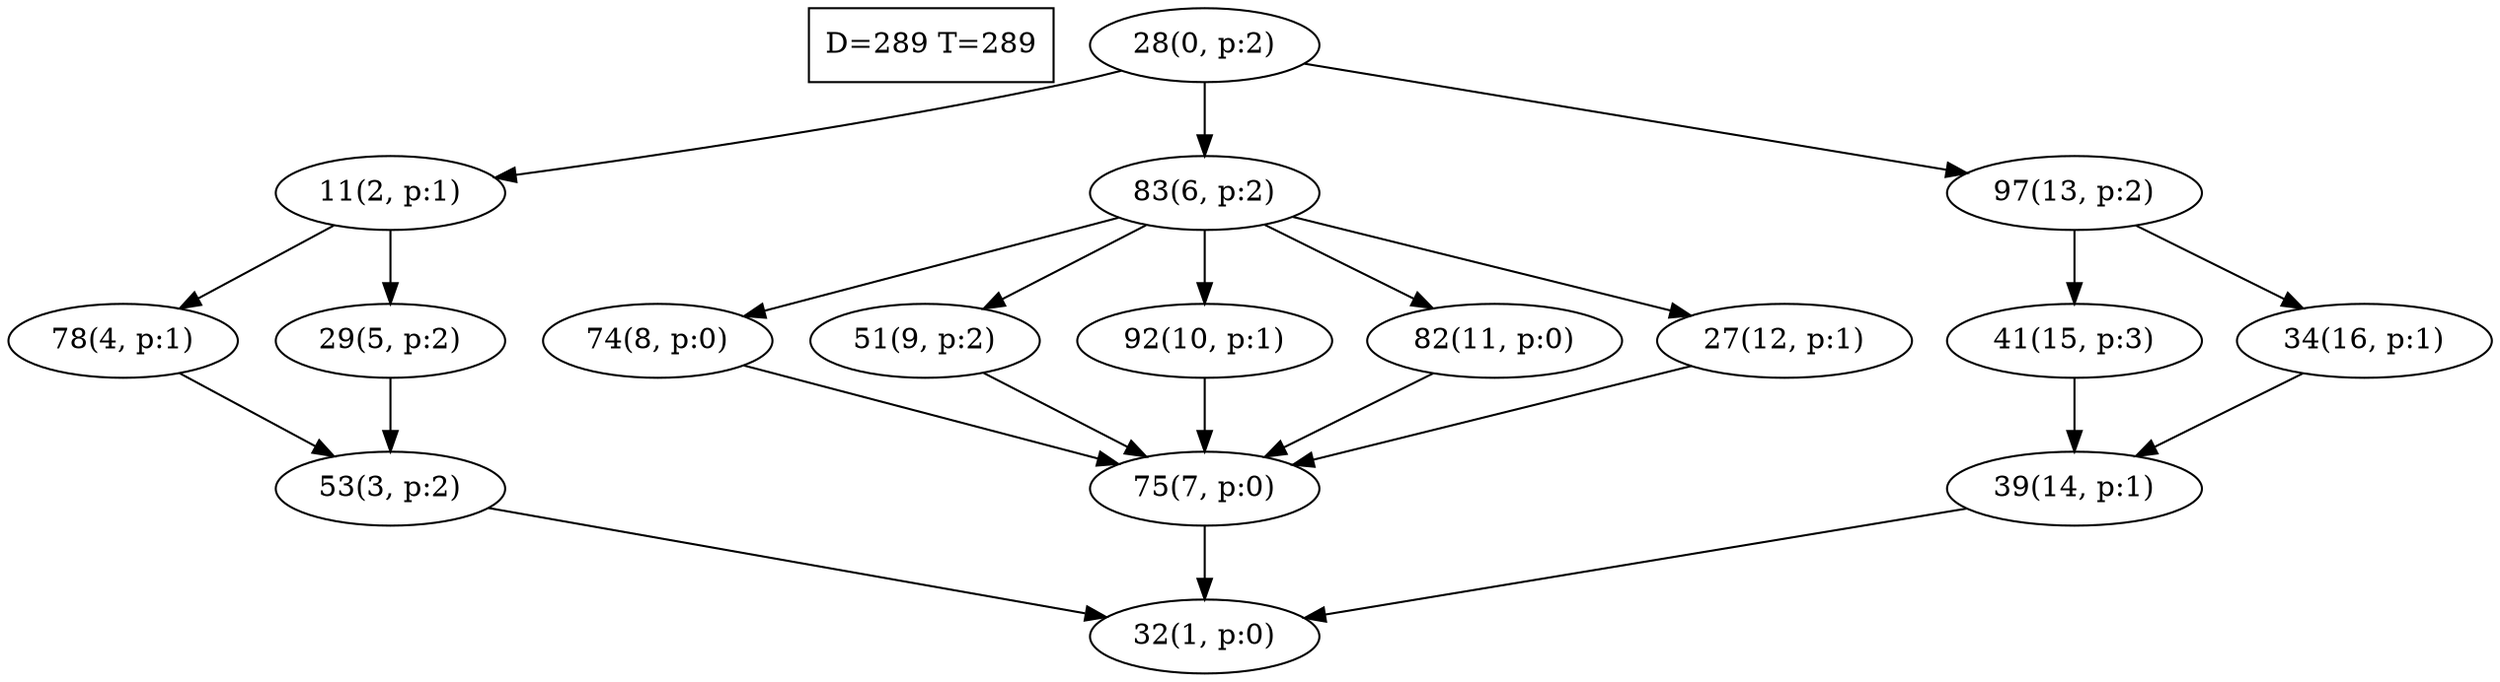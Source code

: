 digraph Task {
i [shape=box, label="D=289 T=289"]; 
0 [label="28(0, p:2)"];
1 [label="32(1, p:0)"];
2 [label="11(2, p:1)"];
3 [label="53(3, p:2)"];
4 [label="78(4, p:1)"];
5 [label="29(5, p:2)"];
6 [label="83(6, p:2)"];
7 [label="75(7, p:0)"];
8 [label="74(8, p:0)"];
9 [label="51(9, p:2)"];
10 [label="92(10, p:1)"];
11 [label="82(11, p:0)"];
12 [label="27(12, p:1)"];
13 [label="97(13, p:2)"];
14 [label="39(14, p:1)"];
15 [label="41(15, p:3)"];
16 [label="34(16, p:1)"];
0 -> 2;
0 -> 6;
0 -> 13;
2 -> 4;
2 -> 5;
3 -> 1;
4 -> 3;
5 -> 3;
6 -> 8;
6 -> 9;
6 -> 10;
6 -> 11;
6 -> 12;
7 -> 1;
8 -> 7;
9 -> 7;
10 -> 7;
11 -> 7;
12 -> 7;
13 -> 15;
13 -> 16;
14 -> 1;
15 -> 14;
16 -> 14;
}